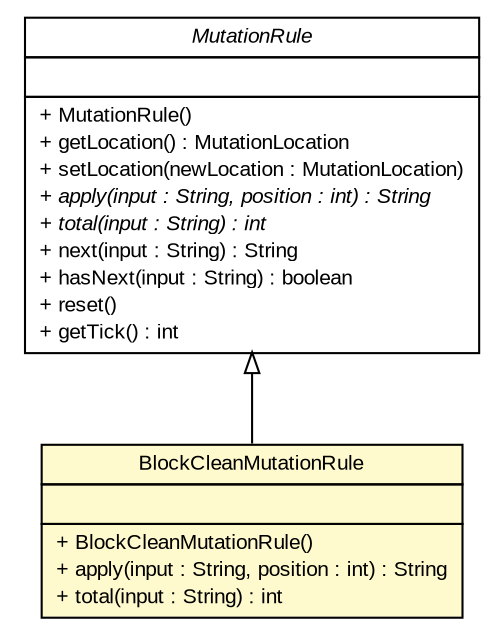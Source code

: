 #!/usr/local/bin/dot
#
# Class diagram 
# Generated by UMLGraph version R5_6 (http://www.umlgraph.org/)
#

digraph G {
	edge [fontname="arial",fontsize=10,labelfontname="arial",labelfontsize=10];
	node [fontname="arial",fontsize=10,shape=plaintext];
	nodesep=0.25;
	ranksep=0.5;
	// com.github.mkolisnyk.muto.generator.MutationRule
	c136 [label=<<table title="com.github.mkolisnyk.muto.generator.MutationRule" border="0" cellborder="1" cellspacing="0" cellpadding="2" port="p" href="../MutationRule.html">
		<tr><td><table border="0" cellspacing="0" cellpadding="1">
<tr><td align="center" balign="center"><font face="arial italic"> MutationRule </font></td></tr>
		</table></td></tr>
		<tr><td><table border="0" cellspacing="0" cellpadding="1">
<tr><td align="left" balign="left">  </td></tr>
		</table></td></tr>
		<tr><td><table border="0" cellspacing="0" cellpadding="1">
<tr><td align="left" balign="left"> + MutationRule() </td></tr>
<tr><td align="left" balign="left"> + getLocation() : MutationLocation </td></tr>
<tr><td align="left" balign="left"> + setLocation(newLocation : MutationLocation) </td></tr>
<tr><td align="left" balign="left"><font face="arial italic" point-size="10.0"> + apply(input : String, position : int) : String </font></td></tr>
<tr><td align="left" balign="left"><font face="arial italic" point-size="10.0"> + total(input : String) : int </font></td></tr>
<tr><td align="left" balign="left"> + next(input : String) : String </td></tr>
<tr><td align="left" balign="left"> + hasNext(input : String) : boolean </td></tr>
<tr><td align="left" balign="left"> + reset() </td></tr>
<tr><td align="left" balign="left"> + getTick() : int </td></tr>
		</table></td></tr>
		</table>>, URL="../MutationRule.html", fontname="arial", fontcolor="black", fontsize=10.0];
	// com.github.mkolisnyk.muto.generator.rules.BlockCleanMutationRule
	c143 [label=<<table title="com.github.mkolisnyk.muto.generator.rules.BlockCleanMutationRule" border="0" cellborder="1" cellspacing="0" cellpadding="2" port="p" bgcolor="lemonChiffon" href="./BlockCleanMutationRule.html">
		<tr><td><table border="0" cellspacing="0" cellpadding="1">
<tr><td align="center" balign="center"> BlockCleanMutationRule </td></tr>
		</table></td></tr>
		<tr><td><table border="0" cellspacing="0" cellpadding="1">
<tr><td align="left" balign="left">  </td></tr>
		</table></td></tr>
		<tr><td><table border="0" cellspacing="0" cellpadding="1">
<tr><td align="left" balign="left"> + BlockCleanMutationRule() </td></tr>
<tr><td align="left" balign="left"> + apply(input : String, position : int) : String </td></tr>
<tr><td align="left" balign="left"> + total(input : String) : int </td></tr>
		</table></td></tr>
		</table>>, URL="./BlockCleanMutationRule.html", fontname="arial", fontcolor="black", fontsize=10.0];
	//com.github.mkolisnyk.muto.generator.rules.BlockCleanMutationRule extends com.github.mkolisnyk.muto.generator.MutationRule
	c136:p -> c143:p [dir=back,arrowtail=empty];
}

